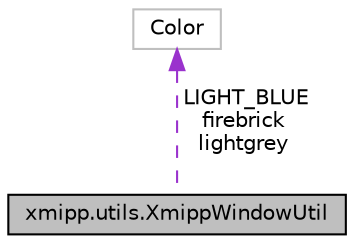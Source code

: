 digraph "xmipp.utils.XmippWindowUtil"
{
  edge [fontname="Helvetica",fontsize="10",labelfontname="Helvetica",labelfontsize="10"];
  node [fontname="Helvetica",fontsize="10",shape=record];
  Node1 [label="xmipp.utils.XmippWindowUtil",height=0.2,width=0.4,color="black", fillcolor="grey75", style="filled", fontcolor="black"];
  Node2 -> Node1 [dir="back",color="darkorchid3",fontsize="10",style="dashed",label=" LIGHT_BLUE\nfirebrick\nlightgrey" ,fontname="Helvetica"];
  Node2 [label="Color",height=0.2,width=0.4,color="grey75", fillcolor="white", style="filled"];
}
